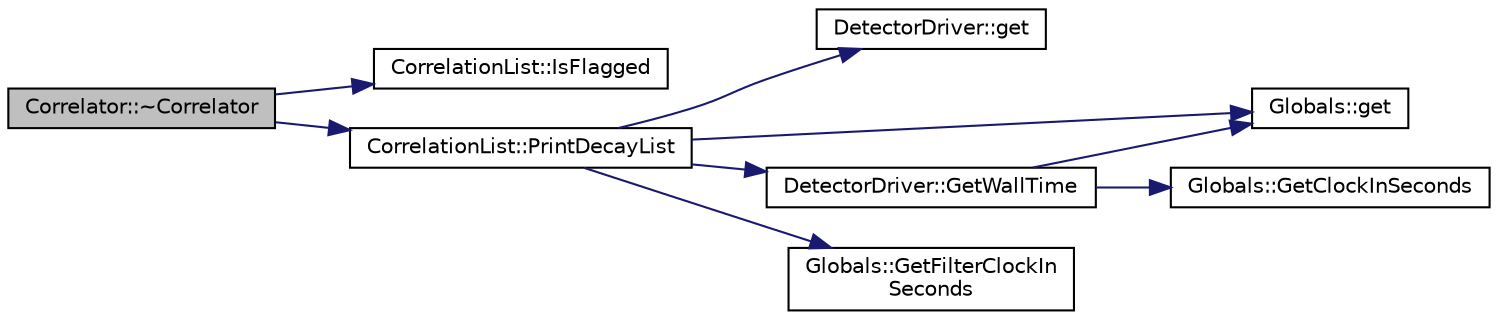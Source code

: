 digraph "Correlator::~Correlator"
{
  edge [fontname="Helvetica",fontsize="10",labelfontname="Helvetica",labelfontsize="10"];
  node [fontname="Helvetica",fontsize="10",shape=record];
  rankdir="LR";
  Node1 [label="Correlator::~Correlator",height=0.2,width=0.4,color="black", fillcolor="grey75", style="filled", fontcolor="black"];
  Node1 -> Node2 [color="midnightblue",fontsize="10",style="solid",fontname="Helvetica"];
  Node2 [label="CorrelationList::IsFlagged",height=0.2,width=0.4,color="black", fillcolor="white", style="filled",URL="$de/da4/class_correlation_list.html#a43da68022a10054d51c51062c3a208fe"];
  Node1 -> Node3 [color="midnightblue",fontsize="10",style="solid",fontname="Helvetica"];
  Node3 [label="CorrelationList::PrintDecayList",height=0.2,width=0.4,color="black", fillcolor="white", style="filled",URL="$de/da4/class_correlation_list.html#a8cf0b887af892534a8f0639220c5ccb9"];
  Node3 -> Node4 [color="midnightblue",fontsize="10",style="solid",fontname="Helvetica"];
  Node4 [label="DetectorDriver::get",height=0.2,width=0.4,color="black", fillcolor="white", style="filled",URL="$de/d91/class_detector_driver.html#a374a759674faebb18f7a2b4fa06c7a70"];
  Node3 -> Node5 [color="midnightblue",fontsize="10",style="solid",fontname="Helvetica"];
  Node5 [label="DetectorDriver::GetWallTime",height=0.2,width=0.4,color="black", fillcolor="white", style="filled",URL="$de/d91/class_detector_driver.html#a7db08c317209259015b30a91c8f33241"];
  Node5 -> Node6 [color="midnightblue",fontsize="10",style="solid",fontname="Helvetica"];
  Node6 [label="Globals::get",height=0.2,width=0.4,color="black", fillcolor="white", style="filled",URL="$d3/daf/class_globals.html#ae66fa0173342202c96b13d71a6522512",tooltip="Instance is created upon first call. "];
  Node5 -> Node7 [color="midnightblue",fontsize="10",style="solid",fontname="Helvetica"];
  Node7 [label="Globals::GetClockInSeconds",height=0.2,width=0.4,color="black", fillcolor="white", style="filled",URL="$d3/daf/class_globals.html#a02ea3605db675e1c5504de0ff317d16b"];
  Node3 -> Node6 [color="midnightblue",fontsize="10",style="solid",fontname="Helvetica"];
  Node3 -> Node8 [color="midnightblue",fontsize="10",style="solid",fontname="Helvetica"];
  Node8 [label="Globals::GetFilterClockIn\lSeconds",height=0.2,width=0.4,color="black", fillcolor="white", style="filled",URL="$d3/daf/class_globals.html#af966809742d39e7acbd52c4fe4f5a95c"];
}
